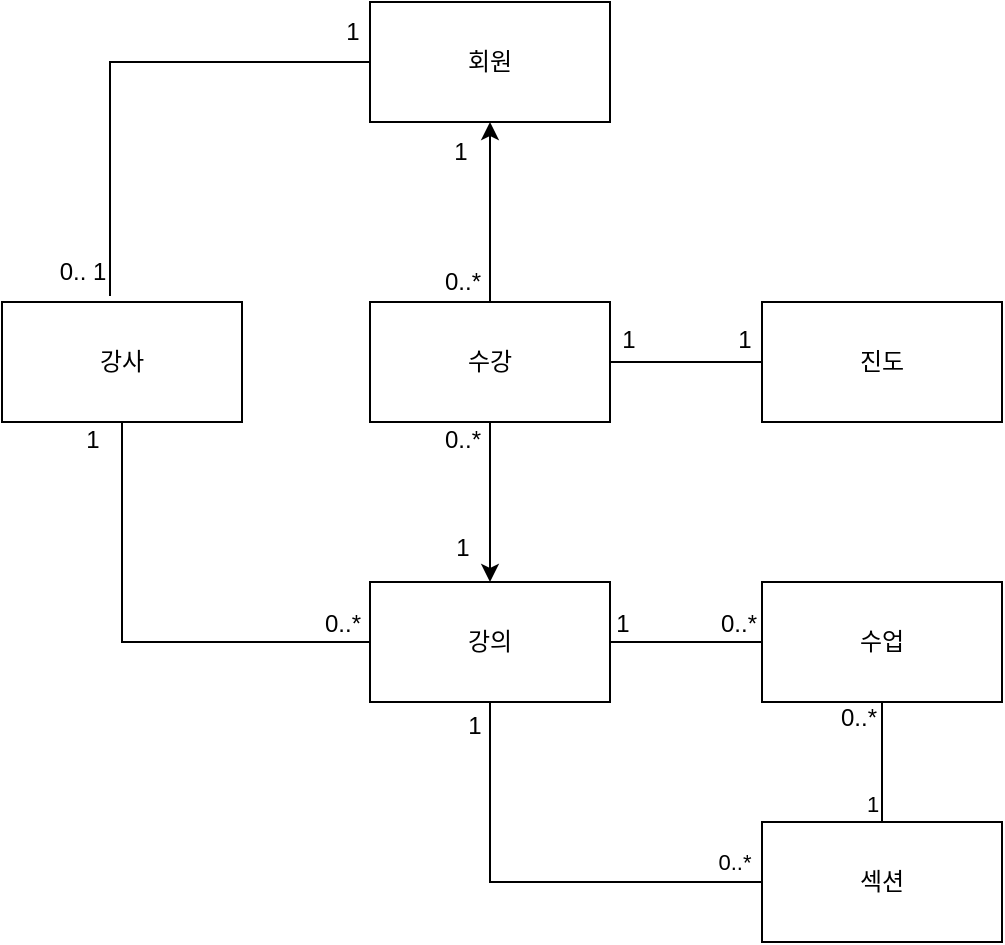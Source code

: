 <mxfile version="28.0.7">
  <diagram name="페이지-1" id="oK82z9Q1Puvqr_BUGaAG">
    <mxGraphModel dx="381" dy="569" grid="1" gridSize="10" guides="1" tooltips="1" connect="1" arrows="1" fold="1" page="1" pageScale="1" pageWidth="827" pageHeight="1169" math="0" shadow="0">
      <root>
        <mxCell id="0" />
        <mxCell id="1" parent="0" />
        <mxCell id="B6ctoeJEKXAzss1dJ1-9-1" value="회원" style="rounded=0;whiteSpace=wrap;html=1;" vertex="1" parent="1">
          <mxGeometry x="354" y="370" width="120" height="60" as="geometry" />
        </mxCell>
        <mxCell id="B6ctoeJEKXAzss1dJ1-9-2" value="강사" style="rounded=0;whiteSpace=wrap;html=1;" vertex="1" parent="1">
          <mxGeometry x="170" y="520" width="120" height="60" as="geometry" />
        </mxCell>
        <mxCell id="B6ctoeJEKXAzss1dJ1-9-3" value="수강" style="rounded=0;whiteSpace=wrap;html=1;" vertex="1" parent="1">
          <mxGeometry x="354" y="520" width="120" height="60" as="geometry" />
        </mxCell>
        <mxCell id="B6ctoeJEKXAzss1dJ1-9-4" value="강의" style="rounded=0;whiteSpace=wrap;html=1;" vertex="1" parent="1">
          <mxGeometry x="354" y="660" width="120" height="60" as="geometry" />
        </mxCell>
        <mxCell id="B6ctoeJEKXAzss1dJ1-9-5" value="진도" style="rounded=0;whiteSpace=wrap;html=1;" vertex="1" parent="1">
          <mxGeometry x="550" y="520" width="120" height="60" as="geometry" />
        </mxCell>
        <mxCell id="B6ctoeJEKXAzss1dJ1-9-6" value="수업" style="rounded=0;whiteSpace=wrap;html=1;" vertex="1" parent="1">
          <mxGeometry x="550" y="660" width="120" height="60" as="geometry" />
        </mxCell>
        <mxCell id="B6ctoeJEKXAzss1dJ1-9-7" value="섹션" style="rounded=0;whiteSpace=wrap;html=1;" vertex="1" parent="1">
          <mxGeometry x="550" y="780" width="120" height="60" as="geometry" />
        </mxCell>
        <mxCell id="B6ctoeJEKXAzss1dJ1-9-8" value="" style="endArrow=classic;html=1;rounded=0;entryX=0.5;entryY=1;entryDx=0;entryDy=0;exitX=0.5;exitY=0;exitDx=0;exitDy=0;" edge="1" parent="1" source="B6ctoeJEKXAzss1dJ1-9-3" target="B6ctoeJEKXAzss1dJ1-9-1">
          <mxGeometry width="50" height="50" relative="1" as="geometry">
            <mxPoint x="390" y="680" as="sourcePoint" />
            <mxPoint x="440" y="630" as="targetPoint" />
          </mxGeometry>
        </mxCell>
        <mxCell id="B6ctoeJEKXAzss1dJ1-9-9" value="" style="endArrow=none;html=1;rounded=0;entryX=0;entryY=0.5;entryDx=0;entryDy=0;exitX=0.45;exitY=-0.05;exitDx=0;exitDy=0;exitPerimeter=0;" edge="1" parent="1" source="B6ctoeJEKXAzss1dJ1-9-2" target="B6ctoeJEKXAzss1dJ1-9-1">
          <mxGeometry width="50" height="50" relative="1" as="geometry">
            <mxPoint x="390" y="680" as="sourcePoint" />
            <mxPoint x="440" y="630" as="targetPoint" />
            <Array as="points">
              <mxPoint x="224" y="400" />
            </Array>
          </mxGeometry>
        </mxCell>
        <mxCell id="B6ctoeJEKXAzss1dJ1-9-10" value="" style="endArrow=none;html=1;rounded=0;entryX=0.5;entryY=1;entryDx=0;entryDy=0;exitX=0;exitY=0.5;exitDx=0;exitDy=0;" edge="1" parent="1" source="B6ctoeJEKXAzss1dJ1-9-4" target="B6ctoeJEKXAzss1dJ1-9-2">
          <mxGeometry width="50" height="50" relative="1" as="geometry">
            <mxPoint x="390" y="680" as="sourcePoint" />
            <mxPoint x="440" y="630" as="targetPoint" />
            <Array as="points">
              <mxPoint x="230" y="690" />
            </Array>
          </mxGeometry>
        </mxCell>
        <mxCell id="B6ctoeJEKXAzss1dJ1-9-11" value="" style="endArrow=classic;html=1;rounded=0;entryX=0.5;entryY=0;entryDx=0;entryDy=0;exitX=0.5;exitY=1;exitDx=0;exitDy=0;" edge="1" parent="1" source="B6ctoeJEKXAzss1dJ1-9-3" target="B6ctoeJEKXAzss1dJ1-9-4">
          <mxGeometry width="50" height="50" relative="1" as="geometry">
            <mxPoint x="390" y="680" as="sourcePoint" />
            <mxPoint x="440" y="630" as="targetPoint" />
          </mxGeometry>
        </mxCell>
        <mxCell id="B6ctoeJEKXAzss1dJ1-9-12" value="" style="endArrow=none;html=1;rounded=0;entryX=0;entryY=0.5;entryDx=0;entryDy=0;exitX=1;exitY=0.5;exitDx=0;exitDy=0;" edge="1" parent="1" source="B6ctoeJEKXAzss1dJ1-9-3" target="B6ctoeJEKXAzss1dJ1-9-5">
          <mxGeometry width="50" height="50" relative="1" as="geometry">
            <mxPoint x="390" y="680" as="sourcePoint" />
            <mxPoint x="440" y="630" as="targetPoint" />
          </mxGeometry>
        </mxCell>
        <mxCell id="B6ctoeJEKXAzss1dJ1-9-13" value="" style="endArrow=none;html=1;rounded=0;entryX=0;entryY=0.5;entryDx=0;entryDy=0;exitX=1;exitY=0.5;exitDx=0;exitDy=0;" edge="1" parent="1" source="B6ctoeJEKXAzss1dJ1-9-4" target="B6ctoeJEKXAzss1dJ1-9-6">
          <mxGeometry width="50" height="50" relative="1" as="geometry">
            <mxPoint x="390" y="680" as="sourcePoint" />
            <mxPoint x="440" y="630" as="targetPoint" />
          </mxGeometry>
        </mxCell>
        <mxCell id="B6ctoeJEKXAzss1dJ1-9-14" value="" style="endArrow=none;html=1;rounded=0;entryX=0.5;entryY=0;entryDx=0;entryDy=0;exitX=0.5;exitY=1;exitDx=0;exitDy=0;" edge="1" parent="1" source="B6ctoeJEKXAzss1dJ1-9-6" target="B6ctoeJEKXAzss1dJ1-9-7">
          <mxGeometry width="50" height="50" relative="1" as="geometry">
            <mxPoint x="390" y="680" as="sourcePoint" />
            <mxPoint x="440" y="630" as="targetPoint" />
          </mxGeometry>
        </mxCell>
        <mxCell id="B6ctoeJEKXAzss1dJ1-9-17" value="1" style="edgeLabel;html=1;align=center;verticalAlign=middle;resizable=0;points=[];" vertex="1" connectable="0" parent="B6ctoeJEKXAzss1dJ1-9-14">
          <mxGeometry x="0.6" relative="1" as="geometry">
            <mxPoint x="-5" y="3" as="offset" />
          </mxGeometry>
        </mxCell>
        <mxCell id="B6ctoeJEKXAzss1dJ1-9-15" value="" style="endArrow=none;html=1;rounded=0;entryX=0;entryY=0.5;entryDx=0;entryDy=0;exitX=0.5;exitY=1;exitDx=0;exitDy=0;" edge="1" parent="1" source="B6ctoeJEKXAzss1dJ1-9-4" target="B6ctoeJEKXAzss1dJ1-9-7">
          <mxGeometry width="50" height="50" relative="1" as="geometry">
            <mxPoint x="390" y="680" as="sourcePoint" />
            <mxPoint x="440" y="630" as="targetPoint" />
            <Array as="points">
              <mxPoint x="414" y="810" />
            </Array>
          </mxGeometry>
        </mxCell>
        <mxCell id="B6ctoeJEKXAzss1dJ1-9-16" value="0..*" style="edgeLabel;html=1;align=center;verticalAlign=middle;resizable=0;points=[];" vertex="1" connectable="0" parent="B6ctoeJEKXAzss1dJ1-9-15">
          <mxGeometry x="0.876" relative="1" as="geometry">
            <mxPoint y="-10" as="offset" />
          </mxGeometry>
        </mxCell>
        <mxCell id="B6ctoeJEKXAzss1dJ1-9-18" value="1" style="text;html=1;align=center;verticalAlign=middle;resizable=0;points=[];autosize=1;strokeColor=none;fillColor=none;" vertex="1" parent="1">
          <mxGeometry x="465" y="666" width="30" height="30" as="geometry" />
        </mxCell>
        <mxCell id="B6ctoeJEKXAzss1dJ1-9-20" value="0..*" style="text;html=1;align=center;verticalAlign=middle;resizable=0;points=[];autosize=1;strokeColor=none;fillColor=none;" vertex="1" parent="1">
          <mxGeometry x="518" y="666" width="40" height="30" as="geometry" />
        </mxCell>
        <mxCell id="B6ctoeJEKXAzss1dJ1-9-21" value="0..*" style="text;html=1;align=center;verticalAlign=middle;resizable=0;points=[];autosize=1;strokeColor=none;fillColor=none;" vertex="1" parent="1">
          <mxGeometry x="578" y="713" width="40" height="30" as="geometry" />
        </mxCell>
        <mxCell id="B6ctoeJEKXAzss1dJ1-9-22" value="1" style="text;html=1;align=center;verticalAlign=middle;resizable=0;points=[];autosize=1;strokeColor=none;fillColor=none;" vertex="1" parent="1">
          <mxGeometry x="391" y="717" width="30" height="30" as="geometry" />
        </mxCell>
        <mxCell id="B6ctoeJEKXAzss1dJ1-9-23" value="1" style="text;html=1;align=center;verticalAlign=middle;resizable=0;points=[];autosize=1;strokeColor=none;fillColor=none;" vertex="1" parent="1">
          <mxGeometry x="385" y="628" width="30" height="30" as="geometry" />
        </mxCell>
        <mxCell id="B6ctoeJEKXAzss1dJ1-9-24" value="0..*" style="text;html=1;align=center;verticalAlign=middle;resizable=0;points=[];autosize=1;strokeColor=none;fillColor=none;" vertex="1" parent="1">
          <mxGeometry x="380" y="574" width="40" height="30" as="geometry" />
        </mxCell>
        <mxCell id="B6ctoeJEKXAzss1dJ1-9-25" value="0..*" style="text;html=1;align=center;verticalAlign=middle;resizable=0;points=[];autosize=1;strokeColor=none;fillColor=none;" vertex="1" parent="1">
          <mxGeometry x="320" y="666" width="40" height="30" as="geometry" />
        </mxCell>
        <mxCell id="B6ctoeJEKXAzss1dJ1-9-26" value="1" style="text;html=1;align=center;verticalAlign=middle;resizable=0;points=[];autosize=1;strokeColor=none;fillColor=none;" vertex="1" parent="1">
          <mxGeometry x="200" y="574" width="30" height="30" as="geometry" />
        </mxCell>
        <mxCell id="B6ctoeJEKXAzss1dJ1-9-27" value="0.. 1" style="text;html=1;align=center;verticalAlign=middle;resizable=0;points=[];autosize=1;strokeColor=none;fillColor=none;" vertex="1" parent="1">
          <mxGeometry x="185" y="490" width="50" height="30" as="geometry" />
        </mxCell>
        <mxCell id="B6ctoeJEKXAzss1dJ1-9-28" value="1" style="text;html=1;align=center;verticalAlign=middle;resizable=0;points=[];autosize=1;strokeColor=none;fillColor=none;" vertex="1" parent="1">
          <mxGeometry x="330" y="370" width="30" height="30" as="geometry" />
        </mxCell>
        <mxCell id="B6ctoeJEKXAzss1dJ1-9-29" value="1" style="text;html=1;align=center;verticalAlign=middle;resizable=0;points=[];autosize=1;strokeColor=none;fillColor=none;" vertex="1" parent="1">
          <mxGeometry x="384" y="430" width="30" height="30" as="geometry" />
        </mxCell>
        <mxCell id="B6ctoeJEKXAzss1dJ1-9-30" value="0..*" style="text;html=1;align=center;verticalAlign=middle;resizable=0;points=[];autosize=1;strokeColor=none;fillColor=none;" vertex="1" parent="1">
          <mxGeometry x="380" y="495" width="40" height="30" as="geometry" />
        </mxCell>
        <mxCell id="B6ctoeJEKXAzss1dJ1-9-32" value="1" style="text;html=1;align=center;verticalAlign=middle;resizable=0;points=[];autosize=1;strokeColor=none;fillColor=none;" vertex="1" parent="1">
          <mxGeometry x="468" y="524" width="30" height="30" as="geometry" />
        </mxCell>
        <mxCell id="B6ctoeJEKXAzss1dJ1-9-33" value="1" style="text;html=1;align=center;verticalAlign=middle;resizable=0;points=[];autosize=1;strokeColor=none;fillColor=none;" vertex="1" parent="1">
          <mxGeometry x="526" y="524" width="30" height="30" as="geometry" />
        </mxCell>
      </root>
    </mxGraphModel>
  </diagram>
</mxfile>
